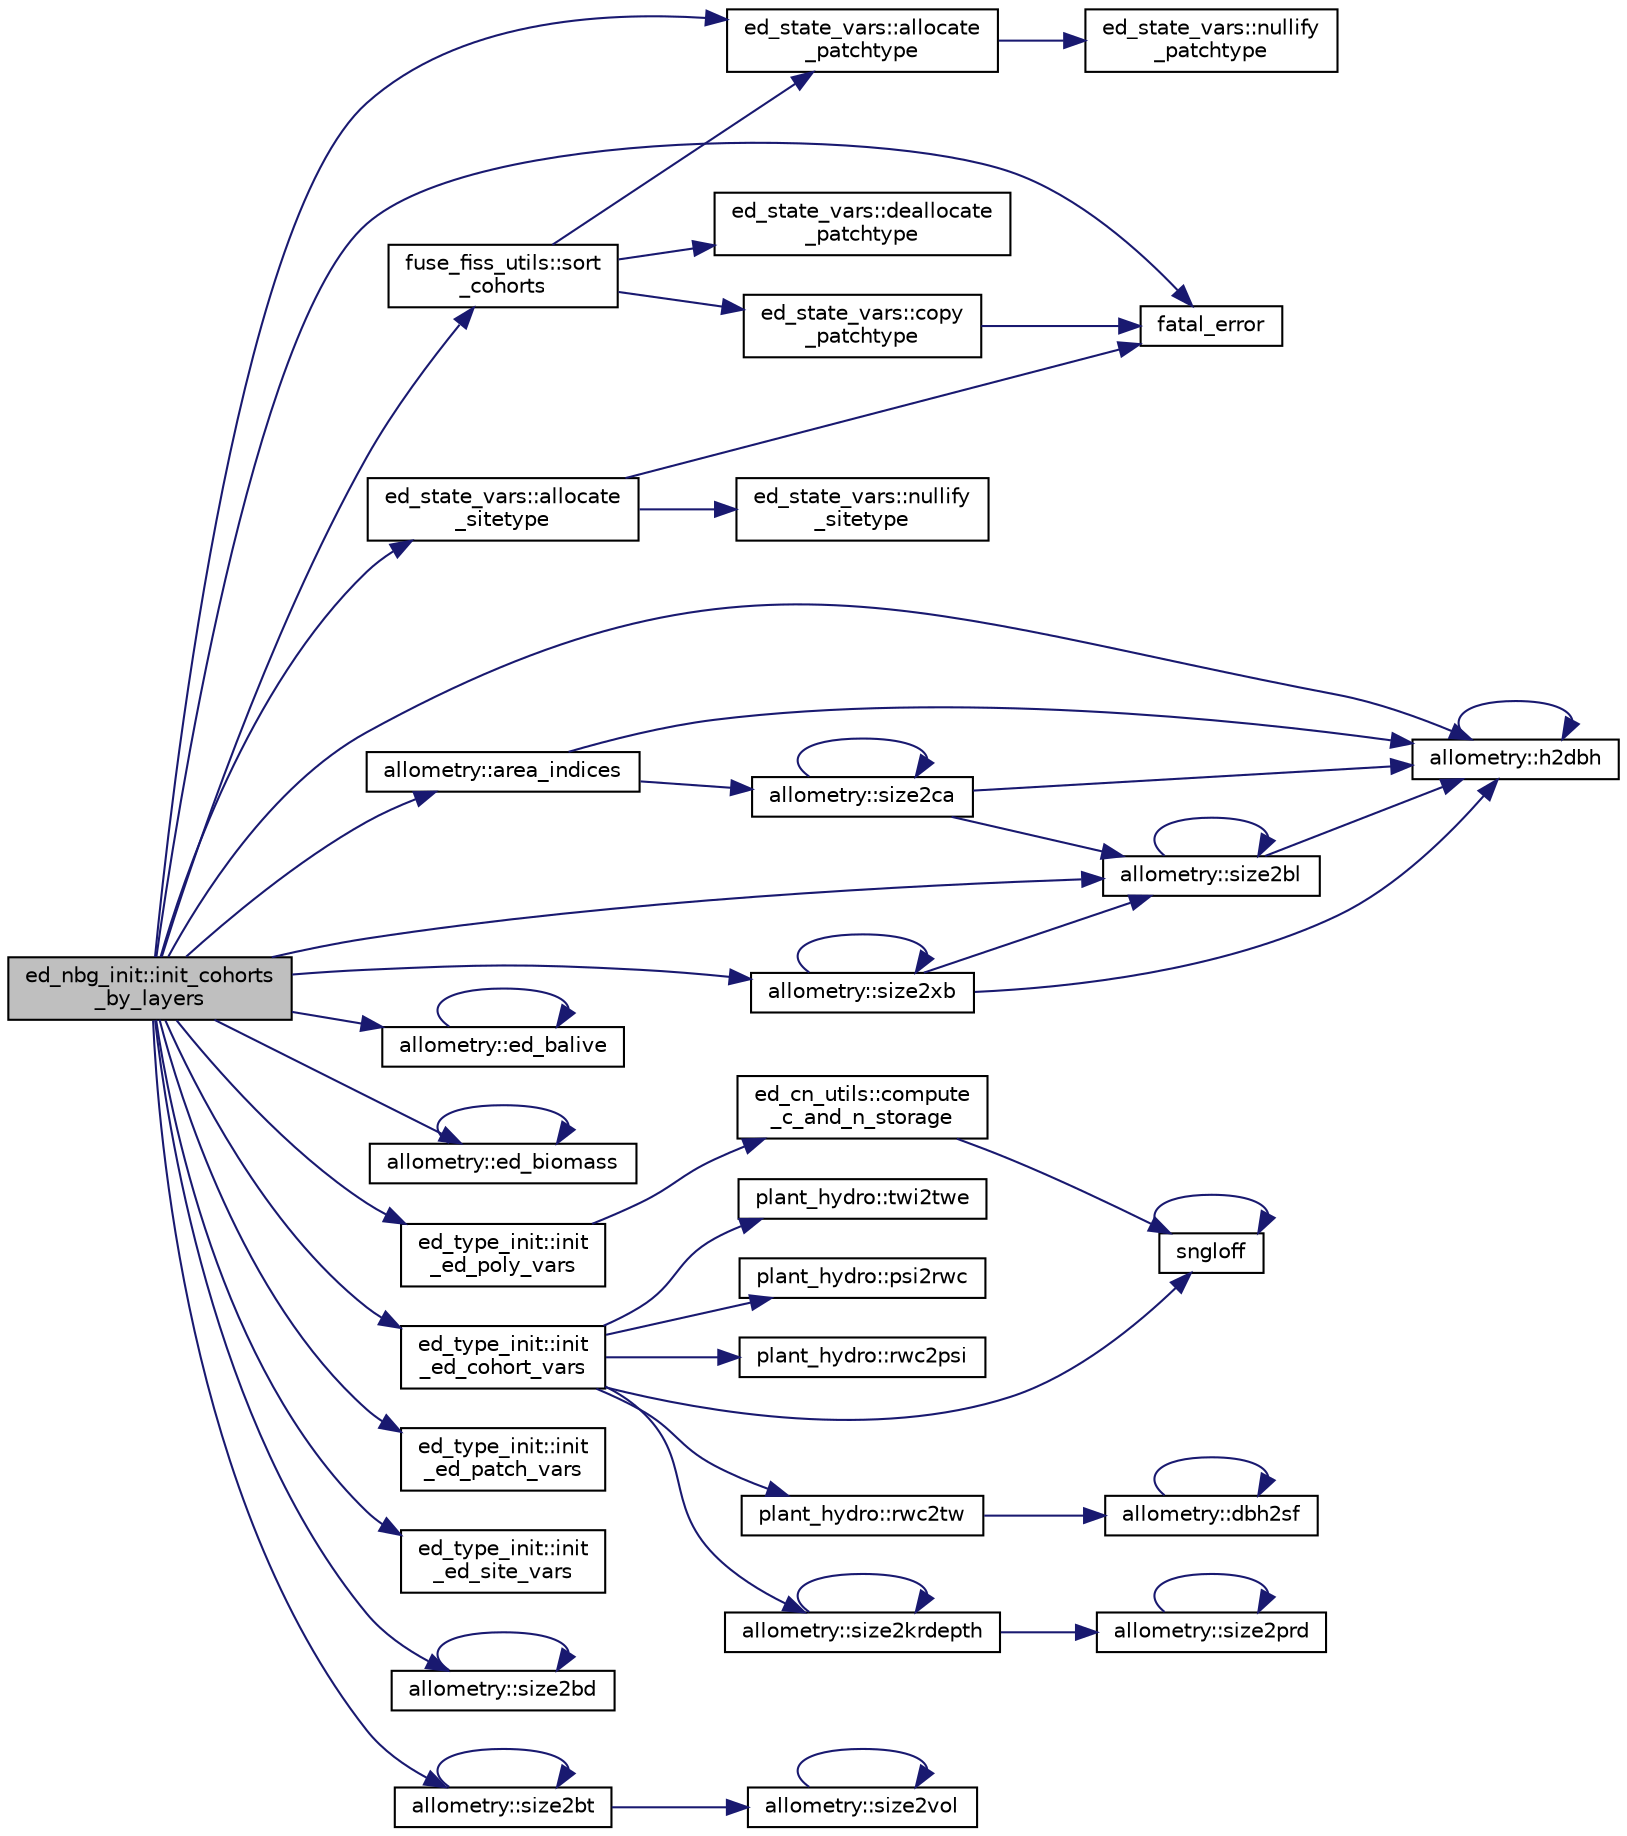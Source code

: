 digraph "ed_nbg_init::init_cohorts_by_layers"
{
 // LATEX_PDF_SIZE
  edge [fontname="Helvetica",fontsize="10",labelfontname="Helvetica",labelfontsize="10"];
  node [fontname="Helvetica",fontsize="10",shape=record];
  rankdir="LR";
  Node1 [label="ed_nbg_init::init_cohorts\l_by_layers",height=0.2,width=0.4,color="black", fillcolor="grey75", style="filled", fontcolor="black",tooltip=" "];
  Node1 -> Node2 [color="midnightblue",fontsize="10",style="solid",fontname="Helvetica"];
  Node2 [label="ed_state_vars::allocate\l_patchtype",height=0.2,width=0.4,color="black", fillcolor="white", style="filled",URL="$namespaceed__state__vars.html#a4837fc010e19721a127c9a8b04874594",tooltip="Allocates the cohort-level variables."];
  Node2 -> Node3 [color="midnightblue",fontsize="10",style="solid",fontname="Helvetica"];
  Node3 [label="ed_state_vars::nullify\l_patchtype",height=0.2,width=0.4,color="black", fillcolor="white", style="filled",URL="$namespaceed__state__vars.html#af1a07724c13a8dceb6ba2d3dab21b899",tooltip="Nullifies all cohort pointers."];
  Node1 -> Node4 [color="midnightblue",fontsize="10",style="solid",fontname="Helvetica"];
  Node4 [label="ed_state_vars::allocate\l_sitetype",height=0.2,width=0.4,color="black", fillcolor="white", style="filled",URL="$namespaceed__state__vars.html#ac3b987ebbdc7c8cd956eb2634010edb9",tooltip="Allocates the patch-level variables."];
  Node4 -> Node5 [color="midnightblue",fontsize="10",style="solid",fontname="Helvetica"];
  Node5 [label="fatal_error",height=0.2,width=0.4,color="black", fillcolor="white", style="filled",URL="$fatal__error_8_f90.html#a2a2bff228716ab48a81c795b348d1665",tooltip=" "];
  Node4 -> Node6 [color="midnightblue",fontsize="10",style="solid",fontname="Helvetica"];
  Node6 [label="ed_state_vars::nullify\l_sitetype",height=0.2,width=0.4,color="black", fillcolor="white", style="filled",URL="$namespaceed__state__vars.html#aa13b6faa5a0031bd5df50581ac0db0ff",tooltip="Nullifies all patch pointers."];
  Node1 -> Node7 [color="midnightblue",fontsize="10",style="solid",fontname="Helvetica"];
  Node7 [label="allometry::area_indices",height=0.2,width=0.4,color="black", fillcolor="white", style="filled",URL="$namespaceallometry.html#ac715c0d308392f2b0eee93ab9ae210b1",tooltip=" "];
  Node7 -> Node8 [color="midnightblue",fontsize="10",style="solid",fontname="Helvetica"];
  Node8 [label="allometry::h2dbh",height=0.2,width=0.4,color="black", fillcolor="white", style="filled",URL="$namespaceallometry.html#a31aa8db06e86ec74efb5e692417399df",tooltip=" "];
  Node8 -> Node8 [color="midnightblue",fontsize="10",style="solid",fontname="Helvetica"];
  Node7 -> Node9 [color="midnightblue",fontsize="10",style="solid",fontname="Helvetica"];
  Node9 [label="allometry::size2ca",height=0.2,width=0.4,color="black", fillcolor="white", style="filled",URL="$namespaceallometry.html#aed6e96368f347aaebe3a7c16fe32289f",tooltip=" "];
  Node9 -> Node8 [color="midnightblue",fontsize="10",style="solid",fontname="Helvetica"];
  Node9 -> Node10 [color="midnightblue",fontsize="10",style="solid",fontname="Helvetica"];
  Node10 [label="allometry::size2bl",height=0.2,width=0.4,color="black", fillcolor="white", style="filled",URL="$namespaceallometry.html#a10c3f179ffa5bee4c98a338aa18067ee",tooltip=" "];
  Node10 -> Node8 [color="midnightblue",fontsize="10",style="solid",fontname="Helvetica"];
  Node10 -> Node10 [color="midnightblue",fontsize="10",style="solid",fontname="Helvetica"];
  Node9 -> Node9 [color="midnightblue",fontsize="10",style="solid",fontname="Helvetica"];
  Node1 -> Node11 [color="midnightblue",fontsize="10",style="solid",fontname="Helvetica"];
  Node11 [label="allometry::ed_balive",height=0.2,width=0.4,color="black", fillcolor="white", style="filled",URL="$namespaceallometry.html#a5bd25d4c4a3c5dda8a2158e3c7c57792",tooltip=" "];
  Node11 -> Node11 [color="midnightblue",fontsize="10",style="solid",fontname="Helvetica"];
  Node1 -> Node12 [color="midnightblue",fontsize="10",style="solid",fontname="Helvetica"];
  Node12 [label="allometry::ed_biomass",height=0.2,width=0.4,color="black", fillcolor="white", style="filled",URL="$namespaceallometry.html#ab6a3d3302db0096b21354babe768677b",tooltip=" "];
  Node12 -> Node12 [color="midnightblue",fontsize="10",style="solid",fontname="Helvetica"];
  Node1 -> Node5 [color="midnightblue",fontsize="10",style="solid",fontname="Helvetica"];
  Node1 -> Node8 [color="midnightblue",fontsize="10",style="solid",fontname="Helvetica"];
  Node1 -> Node13 [color="midnightblue",fontsize="10",style="solid",fontname="Helvetica"];
  Node13 [label="ed_type_init::init\l_ed_cohort_vars",height=0.2,width=0.4,color="black", fillcolor="white", style="filled",URL="$namespaceed__type__init.html#ab30c622196bad8ad50484812a3fe1868",tooltip=" "];
  Node13 -> Node14 [color="midnightblue",fontsize="10",style="solid",fontname="Helvetica"];
  Node14 [label="plant_hydro::psi2rwc",height=0.2,width=0.4,color="black", fillcolor="white", style="filled",URL="$namespaceplant__hydro.html#ae27d78c83f41d9d6fdd38ad2052b32af",tooltip="\\breif Convert water potential of leaf and wood to relative water content"];
  Node13 -> Node15 [color="midnightblue",fontsize="10",style="solid",fontname="Helvetica"];
  Node15 [label="plant_hydro::rwc2psi",height=0.2,width=0.4,color="black", fillcolor="white", style="filled",URL="$namespaceplant__hydro.html#a7cc35f0ea4e11517e3bc7eb75fd19e36",tooltip="Convert relative water content to water potential."];
  Node13 -> Node16 [color="midnightblue",fontsize="10",style="solid",fontname="Helvetica"];
  Node16 [label="plant_hydro::rwc2tw",height=0.2,width=0.4,color="black", fillcolor="white", style="filled",URL="$namespaceplant__hydro.html#af7799ce8ba25fef66ade9730bc9f6c77",tooltip="Convert relative water content to total water for both leaf and wood."];
  Node16 -> Node17 [color="midnightblue",fontsize="10",style="solid",fontname="Helvetica"];
  Node17 [label="allometry::dbh2sf",height=0.2,width=0.4,color="black", fillcolor="white", style="filled",URL="$namespaceallometry.html#aded2a9492711f07e5c157c17e9029c10",tooltip=" "];
  Node17 -> Node17 [color="midnightblue",fontsize="10",style="solid",fontname="Helvetica"];
  Node13 -> Node18 [color="midnightblue",fontsize="10",style="solid",fontname="Helvetica"];
  Node18 [label="allometry::size2krdepth",height=0.2,width=0.4,color="black", fillcolor="white", style="filled",URL="$namespaceallometry.html#a91ab563e850c9a9486fadbb0227f6567",tooltip=" "];
  Node18 -> Node18 [color="midnightblue",fontsize="10",style="solid",fontname="Helvetica"];
  Node18 -> Node19 [color="midnightblue",fontsize="10",style="solid",fontname="Helvetica"];
  Node19 [label="allometry::size2prd",height=0.2,width=0.4,color="black", fillcolor="white", style="filled",URL="$namespaceallometry.html#aa96d4524c2ac20b6604bb171bbf3559f",tooltip=" "];
  Node19 -> Node19 [color="midnightblue",fontsize="10",style="solid",fontname="Helvetica"];
  Node13 -> Node20 [color="midnightblue",fontsize="10",style="solid",fontname="Helvetica"];
  Node20 [label="sngloff",height=0.2,width=0.4,color="black", fillcolor="white", style="filled",URL="$numutils_8f90.html#a97ff3973394dba1b9534e055e358de97",tooltip=" "];
  Node20 -> Node20 [color="midnightblue",fontsize="10",style="solid",fontname="Helvetica"];
  Node13 -> Node21 [color="midnightblue",fontsize="10",style="solid",fontname="Helvetica"];
  Node21 [label="plant_hydro::twi2twe",height=0.2,width=0.4,color="black", fillcolor="white", style="filled",URL="$namespaceplant__hydro.html#ac96b04cb776694987ccefd7c37aab829",tooltip="Intensive to extensive internal water converter."];
  Node1 -> Node22 [color="midnightblue",fontsize="10",style="solid",fontname="Helvetica"];
  Node22 [label="ed_type_init::init\l_ed_patch_vars",height=0.2,width=0.4,color="black", fillcolor="white", style="filled",URL="$namespaceed__type__init.html#ad2da7b1cae74d5158df5769355bd6a3a",tooltip=" "];
  Node1 -> Node23 [color="midnightblue",fontsize="10",style="solid",fontname="Helvetica"];
  Node23 [label="ed_type_init::init\l_ed_poly_vars",height=0.2,width=0.4,color="black", fillcolor="white", style="filled",URL="$namespaceed__type__init.html#a879e730b8ecac6d59a4eb88986af9139",tooltip=" "];
  Node23 -> Node24 [color="midnightblue",fontsize="10",style="solid",fontname="Helvetica"];
  Node24 [label="ed_cn_utils::compute\l_c_and_n_storage",height=0.2,width=0.4,color="black", fillcolor="white", style="filled",URL="$namespaceed__cn__utils.html#a871cf9e18e375b69efb130964f60cf88",tooltip=" "];
  Node24 -> Node20 [color="midnightblue",fontsize="10",style="solid",fontname="Helvetica"];
  Node1 -> Node25 [color="midnightblue",fontsize="10",style="solid",fontname="Helvetica"];
  Node25 [label="ed_type_init::init\l_ed_site_vars",height=0.2,width=0.4,color="black", fillcolor="white", style="filled",URL="$namespaceed__type__init.html#aae079926f1dba6ac360b91687a954316",tooltip=" "];
  Node1 -> Node26 [color="midnightblue",fontsize="10",style="solid",fontname="Helvetica"];
  Node26 [label="allometry::size2bd",height=0.2,width=0.4,color="black", fillcolor="white", style="filled",URL="$namespaceallometry.html#a08a0764bc1887e71051914ed5b30c72c",tooltip=" "];
  Node26 -> Node26 [color="midnightblue",fontsize="10",style="solid",fontname="Helvetica"];
  Node1 -> Node10 [color="midnightblue",fontsize="10",style="solid",fontname="Helvetica"];
  Node1 -> Node27 [color="midnightblue",fontsize="10",style="solid",fontname="Helvetica"];
  Node27 [label="allometry::size2bt",height=0.2,width=0.4,color="black", fillcolor="white", style="filled",URL="$namespaceallometry.html#ac230dfaa6f3a6177011cc298eecb569a",tooltip=" "];
  Node27 -> Node27 [color="midnightblue",fontsize="10",style="solid",fontname="Helvetica"];
  Node27 -> Node28 [color="midnightblue",fontsize="10",style="solid",fontname="Helvetica"];
  Node28 [label="allometry::size2vol",height=0.2,width=0.4,color="black", fillcolor="white", style="filled",URL="$namespaceallometry.html#a0a36cf7374fc6c412a4a3975429e4127",tooltip=" "];
  Node28 -> Node28 [color="midnightblue",fontsize="10",style="solid",fontname="Helvetica"];
  Node1 -> Node29 [color="midnightblue",fontsize="10",style="solid",fontname="Helvetica"];
  Node29 [label="allometry::size2xb",height=0.2,width=0.4,color="black", fillcolor="white", style="filled",URL="$namespaceallometry.html#a774c3e4785f2bfe0a7fe2d5d15293137",tooltip=" "];
  Node29 -> Node8 [color="midnightblue",fontsize="10",style="solid",fontname="Helvetica"];
  Node29 -> Node10 [color="midnightblue",fontsize="10",style="solid",fontname="Helvetica"];
  Node29 -> Node29 [color="midnightblue",fontsize="10",style="solid",fontname="Helvetica"];
  Node1 -> Node30 [color="midnightblue",fontsize="10",style="solid",fontname="Helvetica"];
  Node30 [label="fuse_fiss_utils::sort\l_cohorts",height=0.2,width=0.4,color="black", fillcolor="white", style="filled",URL="$namespacefuse__fiss__utils.html#a31e4835d2465d1400c7cbbb51976b341",tooltip="This subroutine will sort the cohorts by size (1st = tallest, last = shortest.)"];
  Node30 -> Node2 [color="midnightblue",fontsize="10",style="solid",fontname="Helvetica"];
  Node30 -> Node31 [color="midnightblue",fontsize="10",style="solid",fontname="Helvetica"];
  Node31 [label="ed_state_vars::copy\l_patchtype",height=0.2,width=0.4,color="black", fillcolor="white", style="filled",URL="$namespaceed__state__vars.html#accd794e0e8d71ba375c3669097ae5c8d",tooltip="Copies a continuous chunk of cohorts from one place to another."];
  Node31 -> Node5 [color="midnightblue",fontsize="10",style="solid",fontname="Helvetica"];
  Node30 -> Node32 [color="midnightblue",fontsize="10",style="solid",fontname="Helvetica"];
  Node32 [label="ed_state_vars::deallocate\l_patchtype",height=0.2,width=0.4,color="black", fillcolor="white", style="filled",URL="$namespaceed__state__vars.html#a2845fb7d7264ed3c00651e9e46a16ed8",tooltip="De-allocates all cohort pointers."];
}
